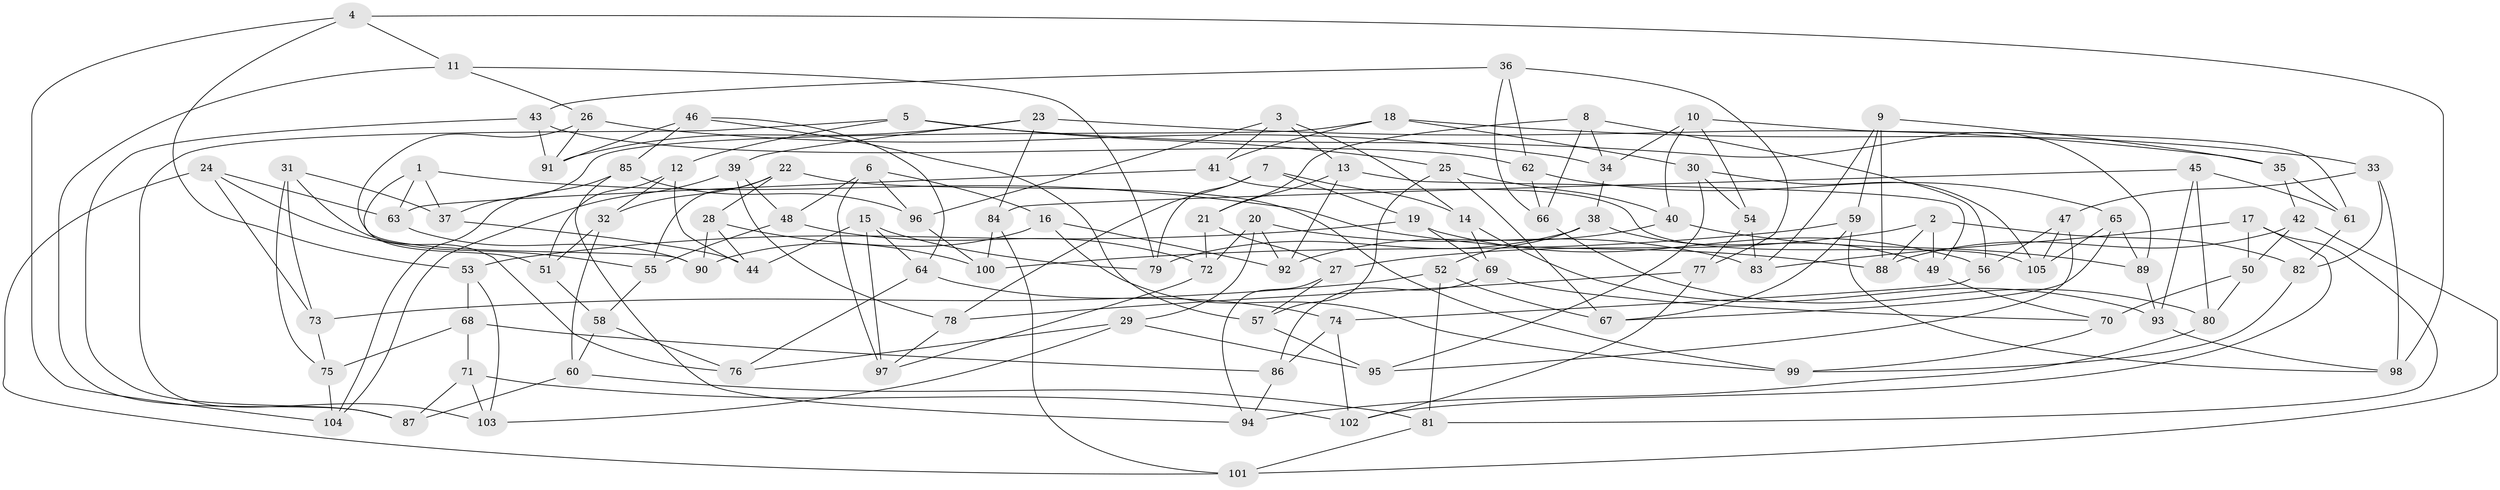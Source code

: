 // Generated by graph-tools (version 1.1) at 2025/03/03/09/25 03:03:06]
// undirected, 105 vertices, 210 edges
graph export_dot {
graph [start="1"]
  node [color=gray90,style=filled];
  1;
  2;
  3;
  4;
  5;
  6;
  7;
  8;
  9;
  10;
  11;
  12;
  13;
  14;
  15;
  16;
  17;
  18;
  19;
  20;
  21;
  22;
  23;
  24;
  25;
  26;
  27;
  28;
  29;
  30;
  31;
  32;
  33;
  34;
  35;
  36;
  37;
  38;
  39;
  40;
  41;
  42;
  43;
  44;
  45;
  46;
  47;
  48;
  49;
  50;
  51;
  52;
  53;
  54;
  55;
  56;
  57;
  58;
  59;
  60;
  61;
  62;
  63;
  64;
  65;
  66;
  67;
  68;
  69;
  70;
  71;
  72;
  73;
  74;
  75;
  76;
  77;
  78;
  79;
  80;
  81;
  82;
  83;
  84;
  85;
  86;
  87;
  88;
  89;
  90;
  91;
  92;
  93;
  94;
  95;
  96;
  97;
  98;
  99;
  100;
  101;
  102;
  103;
  104;
  105;
  1 -- 37;
  1 -- 51;
  1 -- 63;
  1 -- 88;
  2 -- 27;
  2 -- 88;
  2 -- 49;
  2 -- 82;
  3 -- 41;
  3 -- 13;
  3 -- 14;
  3 -- 96;
  4 -- 98;
  4 -- 53;
  4 -- 11;
  4 -- 104;
  5 -- 89;
  5 -- 103;
  5 -- 25;
  5 -- 12;
  6 -- 48;
  6 -- 96;
  6 -- 97;
  6 -- 16;
  7 -- 78;
  7 -- 14;
  7 -- 79;
  7 -- 19;
  8 -- 34;
  8 -- 66;
  8 -- 56;
  8 -- 21;
  9 -- 59;
  9 -- 83;
  9 -- 35;
  9 -- 88;
  10 -- 61;
  10 -- 40;
  10 -- 34;
  10 -- 54;
  11 -- 87;
  11 -- 79;
  11 -- 26;
  12 -- 44;
  12 -- 32;
  12 -- 51;
  13 -- 21;
  13 -- 92;
  13 -- 49;
  14 -- 93;
  14 -- 69;
  15 -- 97;
  15 -- 79;
  15 -- 64;
  15 -- 44;
  16 -- 92;
  16 -- 99;
  16 -- 90;
  17 -- 81;
  17 -- 83;
  17 -- 50;
  17 -- 102;
  18 -- 30;
  18 -- 37;
  18 -- 33;
  18 -- 41;
  19 -- 69;
  19 -- 56;
  19 -- 53;
  20 -- 83;
  20 -- 92;
  20 -- 29;
  20 -- 72;
  21 -- 72;
  21 -- 27;
  22 -- 28;
  22 -- 55;
  22 -- 99;
  22 -- 32;
  23 -- 84;
  23 -- 39;
  23 -- 35;
  23 -- 91;
  24 -- 73;
  24 -- 63;
  24 -- 101;
  24 -- 55;
  25 -- 40;
  25 -- 57;
  25 -- 67;
  26 -- 90;
  26 -- 34;
  26 -- 91;
  27 -- 57;
  27 -- 94;
  28 -- 90;
  28 -- 100;
  28 -- 44;
  29 -- 95;
  29 -- 76;
  29 -- 103;
  30 -- 54;
  30 -- 95;
  30 -- 105;
  31 -- 73;
  31 -- 76;
  31 -- 37;
  31 -- 75;
  32 -- 51;
  32 -- 60;
  33 -- 98;
  33 -- 47;
  33 -- 82;
  34 -- 38;
  35 -- 61;
  35 -- 42;
  36 -- 77;
  36 -- 43;
  36 -- 62;
  36 -- 66;
  37 -- 44;
  38 -- 79;
  38 -- 49;
  38 -- 52;
  39 -- 78;
  39 -- 104;
  39 -- 48;
  40 -- 89;
  40 -- 92;
  41 -- 105;
  41 -- 63;
  42 -- 50;
  42 -- 101;
  42 -- 88;
  43 -- 91;
  43 -- 62;
  43 -- 87;
  45 -- 84;
  45 -- 61;
  45 -- 80;
  45 -- 93;
  46 -- 64;
  46 -- 91;
  46 -- 85;
  46 -- 57;
  47 -- 56;
  47 -- 105;
  47 -- 95;
  48 -- 55;
  48 -- 72;
  49 -- 70;
  50 -- 80;
  50 -- 70;
  51 -- 58;
  52 -- 81;
  52 -- 67;
  52 -- 73;
  53 -- 68;
  53 -- 103;
  54 -- 77;
  54 -- 83;
  55 -- 58;
  56 -- 74;
  57 -- 95;
  58 -- 76;
  58 -- 60;
  59 -- 67;
  59 -- 98;
  59 -- 100;
  60 -- 81;
  60 -- 87;
  61 -- 82;
  62 -- 66;
  62 -- 65;
  63 -- 90;
  64 -- 76;
  64 -- 74;
  65 -- 89;
  65 -- 105;
  65 -- 67;
  66 -- 80;
  68 -- 86;
  68 -- 71;
  68 -- 75;
  69 -- 70;
  69 -- 86;
  70 -- 99;
  71 -- 103;
  71 -- 87;
  71 -- 102;
  72 -- 97;
  73 -- 75;
  74 -- 102;
  74 -- 86;
  75 -- 104;
  77 -- 102;
  77 -- 78;
  78 -- 97;
  80 -- 94;
  81 -- 101;
  82 -- 99;
  84 -- 100;
  84 -- 101;
  85 -- 104;
  85 -- 96;
  85 -- 94;
  86 -- 94;
  89 -- 93;
  93 -- 98;
  96 -- 100;
}
